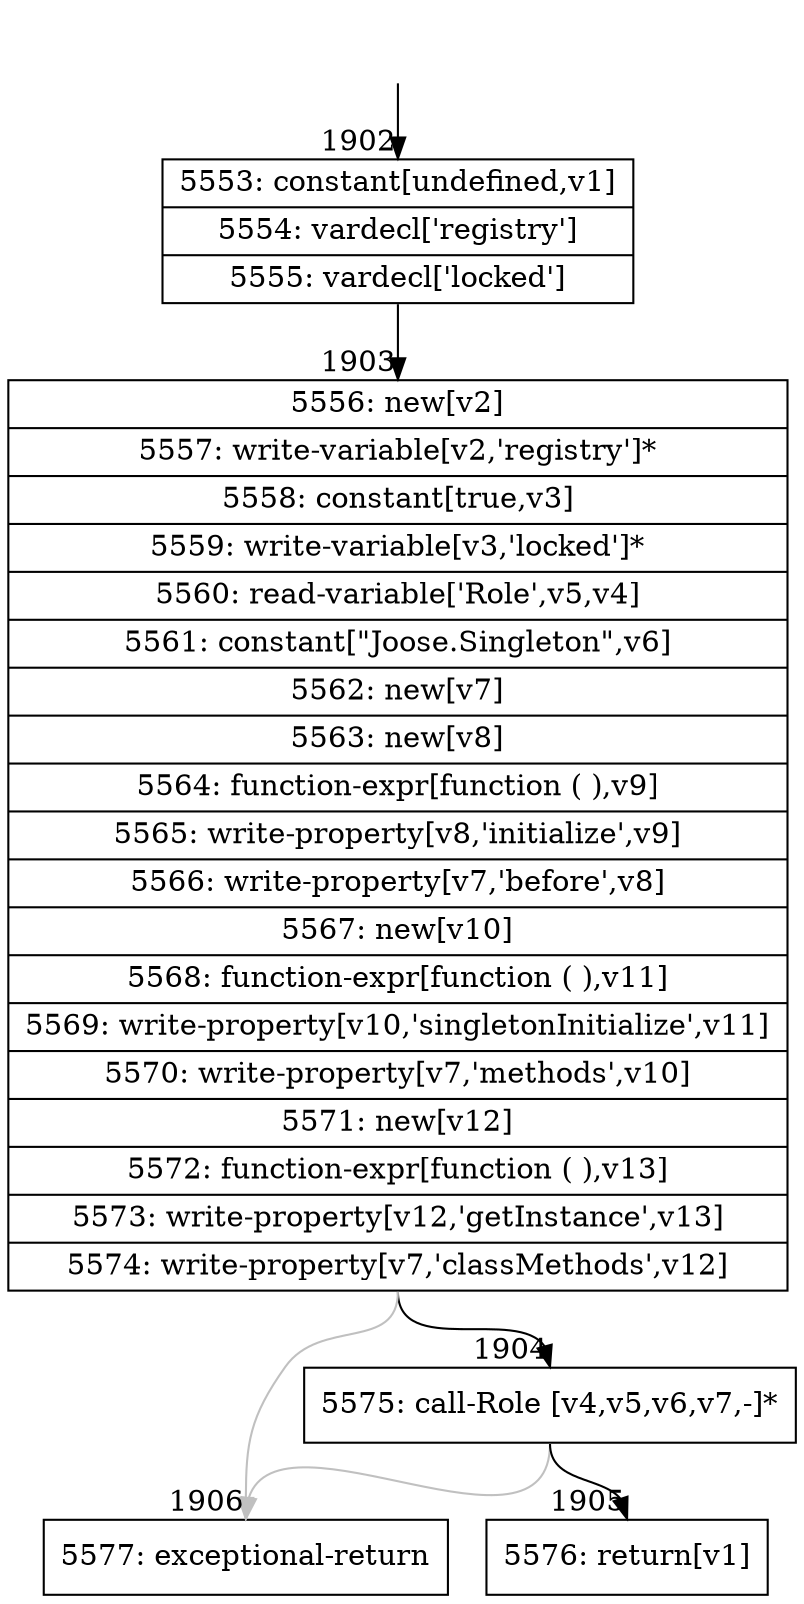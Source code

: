 digraph {
rankdir="TD"
BB_entry216[shape=none,label=""];
BB_entry216 -> BB1902 [tailport=s, headport=n, headlabel="    1902"]
BB1902 [shape=record label="{5553: constant[undefined,v1]|5554: vardecl['registry']|5555: vardecl['locked']}" ] 
BB1902 -> BB1903 [tailport=s, headport=n, headlabel="      1903"]
BB1903 [shape=record label="{5556: new[v2]|5557: write-variable[v2,'registry']*|5558: constant[true,v3]|5559: write-variable[v3,'locked']*|5560: read-variable['Role',v5,v4]|5561: constant[\"Joose.Singleton\",v6]|5562: new[v7]|5563: new[v8]|5564: function-expr[function ( ),v9]|5565: write-property[v8,'initialize',v9]|5566: write-property[v7,'before',v8]|5567: new[v10]|5568: function-expr[function ( ),v11]|5569: write-property[v10,'singletonInitialize',v11]|5570: write-property[v7,'methods',v10]|5571: new[v12]|5572: function-expr[function ( ),v13]|5573: write-property[v12,'getInstance',v13]|5574: write-property[v7,'classMethods',v12]}" ] 
BB1903 -> BB1904 [tailport=s, headport=n, headlabel="      1904"]
BB1903 -> BB1906 [tailport=s, headport=n, color=gray, headlabel="      1906"]
BB1904 [shape=record label="{5575: call-Role [v4,v5,v6,v7,-]*}" ] 
BB1904 -> BB1905 [tailport=s, headport=n, headlabel="      1905"]
BB1904 -> BB1906 [tailport=s, headport=n, color=gray]
BB1905 [shape=record label="{5576: return[v1]}" ] 
BB1906 [shape=record label="{5577: exceptional-return}" ] 
//#$~ 2175
}
